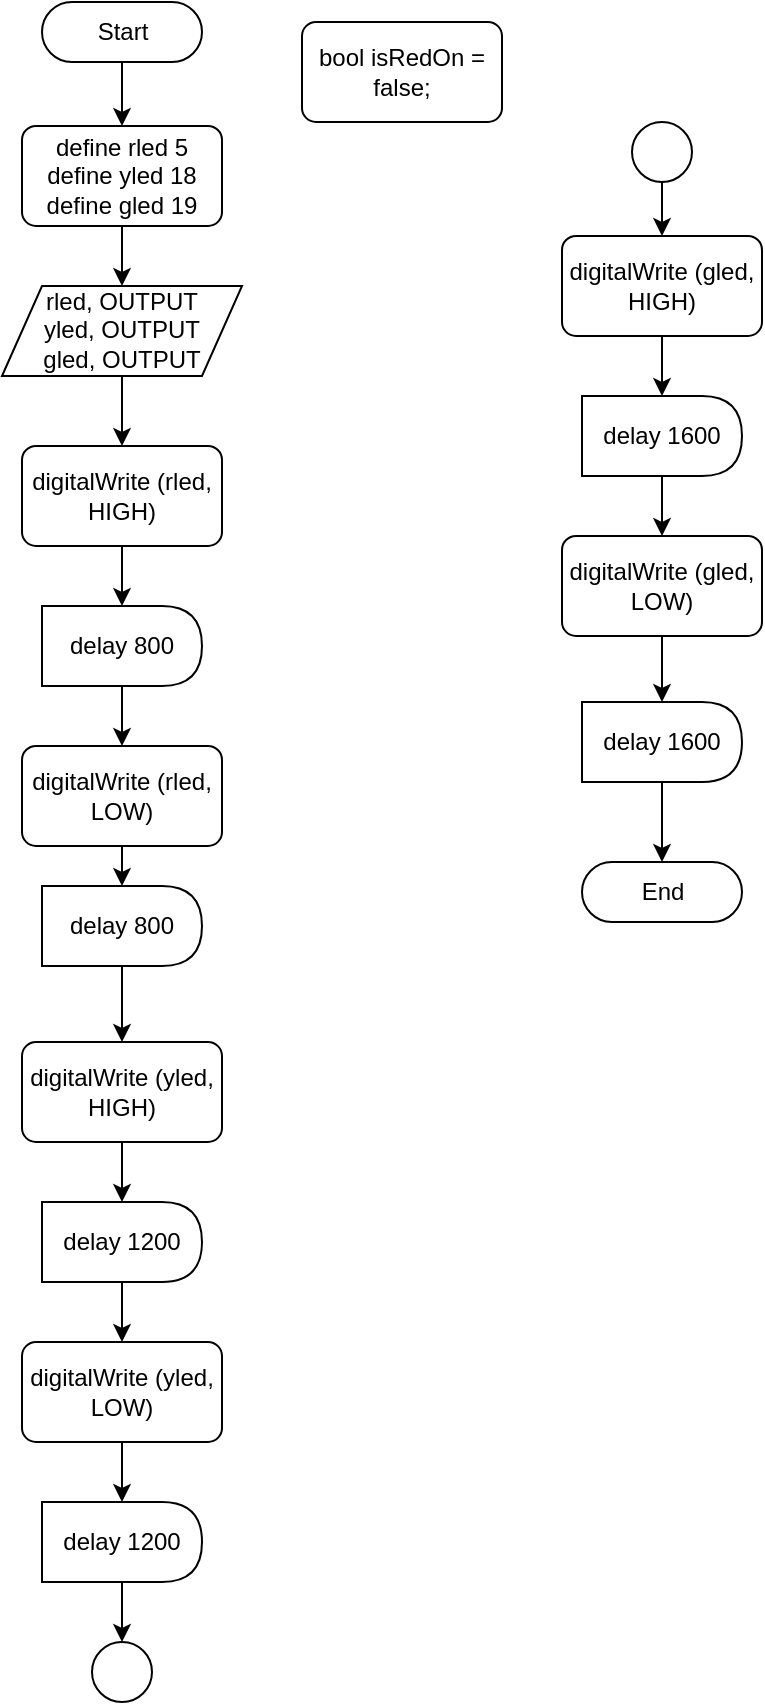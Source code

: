 <mxfile version="20.8.21" type="github">
  <diagram name="Page-1" id="N2g2hcwu7XXq2jWU6Kqr">
    <mxGraphModel dx="1194" dy="623" grid="1" gridSize="10" guides="1" tooltips="1" connect="1" arrows="1" fold="1" page="1" pageScale="1" pageWidth="850" pageHeight="1100" math="0" shadow="0">
      <root>
        <mxCell id="0" />
        <mxCell id="1" parent="0" />
        <mxCell id="8GLgPUgyX6wH-AOldtTd-1" value="Start" style="html=1;dashed=0;whitespace=wrap;shape=mxgraph.dfd.start" vertex="1" parent="1">
          <mxGeometry x="120" y="180" width="80" height="30" as="geometry" />
        </mxCell>
        <mxCell id="8GLgPUgyX6wH-AOldtTd-2" value="End" style="html=1;dashed=0;whitespace=wrap;shape=mxgraph.dfd.start" vertex="1" parent="1">
          <mxGeometry x="390" y="610" width="80" height="30" as="geometry" />
        </mxCell>
        <mxCell id="8GLgPUgyX6wH-AOldtTd-3" value="rled, OUTPUT&lt;br&gt;yled, OUTPUT&lt;br&gt;gled, OUTPUT" style="shape=parallelogram;perimeter=parallelogramPerimeter;whiteSpace=wrap;html=1;fixedSize=1;" vertex="1" parent="1">
          <mxGeometry x="100" y="321.99" width="120" height="45" as="geometry" />
        </mxCell>
        <mxCell id="8GLgPUgyX6wH-AOldtTd-4" value="define rled 5&lt;br&gt;define yled 18&lt;br&gt;define gled 19" style="rounded=1;whiteSpace=wrap;html=1;absoluteArcSize=1;arcSize=14;strokeWidth=1;" vertex="1" parent="1">
          <mxGeometry x="110" y="241.99" width="100" height="50" as="geometry" />
        </mxCell>
        <mxCell id="8GLgPUgyX6wH-AOldtTd-5" value="digitalWrite (rled, HIGH)" style="rounded=1;whiteSpace=wrap;html=1;absoluteArcSize=1;arcSize=14;strokeWidth=1;" vertex="1" parent="1">
          <mxGeometry x="110" y="401.99" width="100" height="50" as="geometry" />
        </mxCell>
        <mxCell id="8GLgPUgyX6wH-AOldtTd-6" value="delay 800" style="shape=delay;whiteSpace=wrap;html=1;strokeWidth=1;" vertex="1" parent="1">
          <mxGeometry x="120" y="481.99" width="80" height="40" as="geometry" />
        </mxCell>
        <mxCell id="8GLgPUgyX6wH-AOldtTd-7" value="digitalWrite (rled, LOW)" style="rounded=1;whiteSpace=wrap;html=1;absoluteArcSize=1;arcSize=14;strokeWidth=1;" vertex="1" parent="1">
          <mxGeometry x="110" y="551.99" width="100" height="50" as="geometry" />
        </mxCell>
        <mxCell id="8GLgPUgyX6wH-AOldtTd-8" value="delay 800" style="shape=delay;whiteSpace=wrap;html=1;strokeWidth=1;" vertex="1" parent="1">
          <mxGeometry x="120" y="621.99" width="80" height="40" as="geometry" />
        </mxCell>
        <mxCell id="8GLgPUgyX6wH-AOldtTd-9" value="" style="endArrow=classic;html=1;rounded=0;entryX=0.5;entryY=0;entryDx=0;entryDy=0;exitX=0.5;exitY=0.5;exitDx=0;exitDy=15;exitPerimeter=0;" edge="1" parent="1" source="8GLgPUgyX6wH-AOldtTd-1" target="8GLgPUgyX6wH-AOldtTd-4">
          <mxGeometry width="50" height="50" relative="1" as="geometry">
            <mxPoint x="160" y="170" as="sourcePoint" />
            <mxPoint x="450" y="361.99" as="targetPoint" />
          </mxGeometry>
        </mxCell>
        <mxCell id="8GLgPUgyX6wH-AOldtTd-10" value="" style="endArrow=classic;html=1;rounded=0;exitX=0.5;exitY=1;exitDx=0;exitDy=0;entryX=0.5;entryY=0;entryDx=0;entryDy=0;" edge="1" parent="1" source="8GLgPUgyX6wH-AOldtTd-4" target="8GLgPUgyX6wH-AOldtTd-3">
          <mxGeometry width="50" height="50" relative="1" as="geometry">
            <mxPoint x="170" y="221.99" as="sourcePoint" />
            <mxPoint x="170" y="251.99" as="targetPoint" />
          </mxGeometry>
        </mxCell>
        <mxCell id="8GLgPUgyX6wH-AOldtTd-11" value="" style="endArrow=classic;html=1;rounded=0;exitX=0.5;exitY=1;exitDx=0;exitDy=0;entryX=0.5;entryY=0;entryDx=0;entryDy=0;" edge="1" parent="1" source="8GLgPUgyX6wH-AOldtTd-3" target="8GLgPUgyX6wH-AOldtTd-5">
          <mxGeometry width="50" height="50" relative="1" as="geometry">
            <mxPoint x="180" y="231.99" as="sourcePoint" />
            <mxPoint x="180" y="261.99" as="targetPoint" />
          </mxGeometry>
        </mxCell>
        <mxCell id="8GLgPUgyX6wH-AOldtTd-12" value="" style="endArrow=classic;html=1;rounded=0;exitX=0.5;exitY=1;exitDx=0;exitDy=0;entryX=0.5;entryY=0;entryDx=0;entryDy=0;" edge="1" parent="1" source="8GLgPUgyX6wH-AOldtTd-5" target="8GLgPUgyX6wH-AOldtTd-6">
          <mxGeometry width="50" height="50" relative="1" as="geometry">
            <mxPoint x="190" y="241.99" as="sourcePoint" />
            <mxPoint x="190" y="271.99" as="targetPoint" />
          </mxGeometry>
        </mxCell>
        <mxCell id="8GLgPUgyX6wH-AOldtTd-13" value="" style="endArrow=classic;html=1;rounded=0;exitX=0.5;exitY=1;exitDx=0;exitDy=0;entryX=0.5;entryY=0;entryDx=0;entryDy=0;" edge="1" parent="1" source="8GLgPUgyX6wH-AOldtTd-6" target="8GLgPUgyX6wH-AOldtTd-7">
          <mxGeometry width="50" height="50" relative="1" as="geometry">
            <mxPoint x="200" y="251.99" as="sourcePoint" />
            <mxPoint x="200" y="281.99" as="targetPoint" />
          </mxGeometry>
        </mxCell>
        <mxCell id="8GLgPUgyX6wH-AOldtTd-14" value="" style="endArrow=classic;html=1;rounded=0;exitX=0.5;exitY=1;exitDx=0;exitDy=0;entryX=0.5;entryY=0;entryDx=0;entryDy=0;" edge="1" parent="1" source="8GLgPUgyX6wH-AOldtTd-7" target="8GLgPUgyX6wH-AOldtTd-8">
          <mxGeometry width="50" height="50" relative="1" as="geometry">
            <mxPoint x="210" y="261.99" as="sourcePoint" />
            <mxPoint x="210" y="291.99" as="targetPoint" />
          </mxGeometry>
        </mxCell>
        <mxCell id="8GLgPUgyX6wH-AOldtTd-15" value="" style="endArrow=classic;html=1;rounded=0;exitX=0.5;exitY=1;exitDx=0;exitDy=0;entryX=0.5;entryY=0;entryDx=0;entryDy=0;" edge="1" parent="1" source="8GLgPUgyX6wH-AOldtTd-8" target="8GLgPUgyX6wH-AOldtTd-16">
          <mxGeometry width="50" height="50" relative="1" as="geometry">
            <mxPoint x="220" y="271.99" as="sourcePoint" />
            <mxPoint x="160" y="690" as="targetPoint" />
          </mxGeometry>
        </mxCell>
        <mxCell id="8GLgPUgyX6wH-AOldtTd-16" value="digitalWrite (yled, HIGH)" style="rounded=1;whiteSpace=wrap;html=1;absoluteArcSize=1;arcSize=14;strokeWidth=1;" vertex="1" parent="1">
          <mxGeometry x="110" y="700" width="100" height="50" as="geometry" />
        </mxCell>
        <mxCell id="8GLgPUgyX6wH-AOldtTd-17" value="delay 1200" style="shape=delay;whiteSpace=wrap;html=1;strokeWidth=1;" vertex="1" parent="1">
          <mxGeometry x="120" y="780" width="80" height="40" as="geometry" />
        </mxCell>
        <mxCell id="8GLgPUgyX6wH-AOldtTd-18" value="digitalWrite (yled, LOW)" style="rounded=1;whiteSpace=wrap;html=1;absoluteArcSize=1;arcSize=14;strokeWidth=1;" vertex="1" parent="1">
          <mxGeometry x="110" y="850" width="100" height="50" as="geometry" />
        </mxCell>
        <mxCell id="8GLgPUgyX6wH-AOldtTd-19" value="delay 1200" style="shape=delay;whiteSpace=wrap;html=1;strokeWidth=1;" vertex="1" parent="1">
          <mxGeometry x="120" y="930" width="80" height="40" as="geometry" />
        </mxCell>
        <mxCell id="8GLgPUgyX6wH-AOldtTd-20" value="" style="endArrow=classic;html=1;rounded=0;exitX=0.5;exitY=1;exitDx=0;exitDy=0;entryX=0.5;entryY=0;entryDx=0;entryDy=0;" edge="1" parent="1" source="8GLgPUgyX6wH-AOldtTd-16" target="8GLgPUgyX6wH-AOldtTd-17">
          <mxGeometry width="50" height="50" relative="1" as="geometry">
            <mxPoint x="190" y="540" as="sourcePoint" />
            <mxPoint x="190" y="570" as="targetPoint" />
          </mxGeometry>
        </mxCell>
        <mxCell id="8GLgPUgyX6wH-AOldtTd-21" value="" style="endArrow=classic;html=1;rounded=0;exitX=0.5;exitY=1;exitDx=0;exitDy=0;entryX=0.5;entryY=0;entryDx=0;entryDy=0;" edge="1" parent="1" source="8GLgPUgyX6wH-AOldtTd-17" target="8GLgPUgyX6wH-AOldtTd-18">
          <mxGeometry width="50" height="50" relative="1" as="geometry">
            <mxPoint x="200" y="550" as="sourcePoint" />
            <mxPoint x="200" y="580" as="targetPoint" />
          </mxGeometry>
        </mxCell>
        <mxCell id="8GLgPUgyX6wH-AOldtTd-22" value="" style="endArrow=classic;html=1;rounded=0;exitX=0.5;exitY=1;exitDx=0;exitDy=0;entryX=0.5;entryY=0;entryDx=0;entryDy=0;" edge="1" parent="1" source="8GLgPUgyX6wH-AOldtTd-18" target="8GLgPUgyX6wH-AOldtTd-19">
          <mxGeometry width="50" height="50" relative="1" as="geometry">
            <mxPoint x="210" y="560" as="sourcePoint" />
            <mxPoint x="210" y="590" as="targetPoint" />
          </mxGeometry>
        </mxCell>
        <mxCell id="8GLgPUgyX6wH-AOldtTd-23" value="" style="verticalLabelPosition=bottom;verticalAlign=top;html=1;shape=mxgraph.flowchart.on-page_reference;" vertex="1" parent="1">
          <mxGeometry x="145" y="1000" width="30" height="30" as="geometry" />
        </mxCell>
        <mxCell id="8GLgPUgyX6wH-AOldtTd-24" value="" style="endArrow=classic;html=1;rounded=0;exitX=0.5;exitY=1;exitDx=0;exitDy=0;entryX=0.5;entryY=0;entryDx=0;entryDy=0;entryPerimeter=0;" edge="1" parent="1" source="8GLgPUgyX6wH-AOldtTd-19" target="8GLgPUgyX6wH-AOldtTd-23">
          <mxGeometry width="50" height="50" relative="1" as="geometry">
            <mxPoint x="170" y="830" as="sourcePoint" />
            <mxPoint x="170" y="860" as="targetPoint" />
          </mxGeometry>
        </mxCell>
        <mxCell id="8GLgPUgyX6wH-AOldtTd-25" value="" style="verticalLabelPosition=bottom;verticalAlign=top;html=1;shape=mxgraph.flowchart.on-page_reference;" vertex="1" parent="1">
          <mxGeometry x="415" y="240" width="30" height="30" as="geometry" />
        </mxCell>
        <mxCell id="8GLgPUgyX6wH-AOldtTd-26" value="" style="endArrow=classic;html=1;rounded=0;exitX=0.5;exitY=1;exitDx=0;exitDy=0;exitPerimeter=0;entryX=0.5;entryY=0;entryDx=0;entryDy=0;" edge="1" parent="1" source="8GLgPUgyX6wH-AOldtTd-25" target="8GLgPUgyX6wH-AOldtTd-27">
          <mxGeometry width="50" height="50" relative="1" as="geometry">
            <mxPoint x="170" y="377" as="sourcePoint" />
            <mxPoint x="290" y="300" as="targetPoint" />
          </mxGeometry>
        </mxCell>
        <mxCell id="8GLgPUgyX6wH-AOldtTd-27" value="digitalWrite (gled, HIGH)" style="rounded=1;whiteSpace=wrap;html=1;absoluteArcSize=1;arcSize=14;strokeWidth=1;" vertex="1" parent="1">
          <mxGeometry x="380" y="296.99" width="100" height="50" as="geometry" />
        </mxCell>
        <mxCell id="8GLgPUgyX6wH-AOldtTd-28" value="delay 1600" style="shape=delay;whiteSpace=wrap;html=1;strokeWidth=1;" vertex="1" parent="1">
          <mxGeometry x="390" y="376.99" width="80" height="40" as="geometry" />
        </mxCell>
        <mxCell id="8GLgPUgyX6wH-AOldtTd-29" value="digitalWrite (gled, LOW)" style="rounded=1;whiteSpace=wrap;html=1;absoluteArcSize=1;arcSize=14;strokeWidth=1;" vertex="1" parent="1">
          <mxGeometry x="380" y="446.99" width="100" height="50" as="geometry" />
        </mxCell>
        <mxCell id="8GLgPUgyX6wH-AOldtTd-30" style="edgeStyle=orthogonalEdgeStyle;rounded=0;orthogonalLoop=1;jettySize=auto;html=1;exitX=0.5;exitY=1;exitDx=0;exitDy=0;entryX=0.5;entryY=0.5;entryDx=0;entryDy=-15;entryPerimeter=0;" edge="1" parent="1" source="8GLgPUgyX6wH-AOldtTd-31" target="8GLgPUgyX6wH-AOldtTd-2">
          <mxGeometry relative="1" as="geometry" />
        </mxCell>
        <mxCell id="8GLgPUgyX6wH-AOldtTd-31" value="delay 1600" style="shape=delay;whiteSpace=wrap;html=1;strokeWidth=1;" vertex="1" parent="1">
          <mxGeometry x="390" y="530" width="80" height="40" as="geometry" />
        </mxCell>
        <mxCell id="8GLgPUgyX6wH-AOldtTd-32" value="" style="endArrow=classic;html=1;rounded=0;exitX=0.5;exitY=1;exitDx=0;exitDy=0;entryX=0.5;entryY=0;entryDx=0;entryDy=0;" edge="1" parent="1" source="8GLgPUgyX6wH-AOldtTd-27" target="8GLgPUgyX6wH-AOldtTd-28">
          <mxGeometry width="50" height="50" relative="1" as="geometry">
            <mxPoint x="460" y="136.99" as="sourcePoint" />
            <mxPoint x="460" y="166.99" as="targetPoint" />
          </mxGeometry>
        </mxCell>
        <mxCell id="8GLgPUgyX6wH-AOldtTd-33" value="" style="endArrow=classic;html=1;rounded=0;exitX=0.5;exitY=1;exitDx=0;exitDy=0;entryX=0.5;entryY=0;entryDx=0;entryDy=0;" edge="1" parent="1" source="8GLgPUgyX6wH-AOldtTd-28" target="8GLgPUgyX6wH-AOldtTd-29">
          <mxGeometry width="50" height="50" relative="1" as="geometry">
            <mxPoint x="470" y="146.99" as="sourcePoint" />
            <mxPoint x="470" y="176.99" as="targetPoint" />
          </mxGeometry>
        </mxCell>
        <mxCell id="8GLgPUgyX6wH-AOldtTd-34" value="" style="endArrow=classic;html=1;rounded=0;exitX=0.5;exitY=1;exitDx=0;exitDy=0;entryX=0.5;entryY=0;entryDx=0;entryDy=0;" edge="1" parent="1" source="8GLgPUgyX6wH-AOldtTd-29" target="8GLgPUgyX6wH-AOldtTd-31">
          <mxGeometry width="50" height="50" relative="1" as="geometry">
            <mxPoint x="480" y="156.99" as="sourcePoint" />
            <mxPoint x="480" y="186.99" as="targetPoint" />
          </mxGeometry>
        </mxCell>
        <mxCell id="8GLgPUgyX6wH-AOldtTd-35" value="bool isRedOn = false;" style="rounded=1;whiteSpace=wrap;html=1;absoluteArcSize=1;arcSize=14;strokeWidth=1;" vertex="1" parent="1">
          <mxGeometry x="250" y="190" width="100" height="50" as="geometry" />
        </mxCell>
      </root>
    </mxGraphModel>
  </diagram>
</mxfile>
